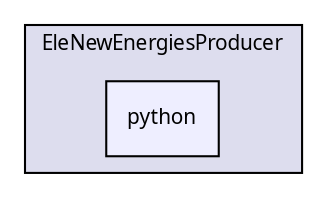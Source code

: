digraph G {
  compound=true
  node [ fontsize=10, fontname="FreeSans.ttf"];
  edge [ labelfontsize=9, labelfontname="FreeSans.ttf"];
  subgraph clusterdir_00f0364fa7b48ced9469798063f99ca7 {
    graph [ bgcolor="#ddddee", pencolor="black", label="EleNewEnergiesProducer" fontname="FreeSans.ttf", fontsize=10, URL="dir_00f0364fa7b48ced9469798063f99ca7.html"]
  dir_9f3db4291d2455af1834674cdcf6d709 [shape=box, label="python", style="filled", fillcolor="#eeeeff", pencolor="black", URL="dir_9f3db4291d2455af1834674cdcf6d709.html"];
  }
}

